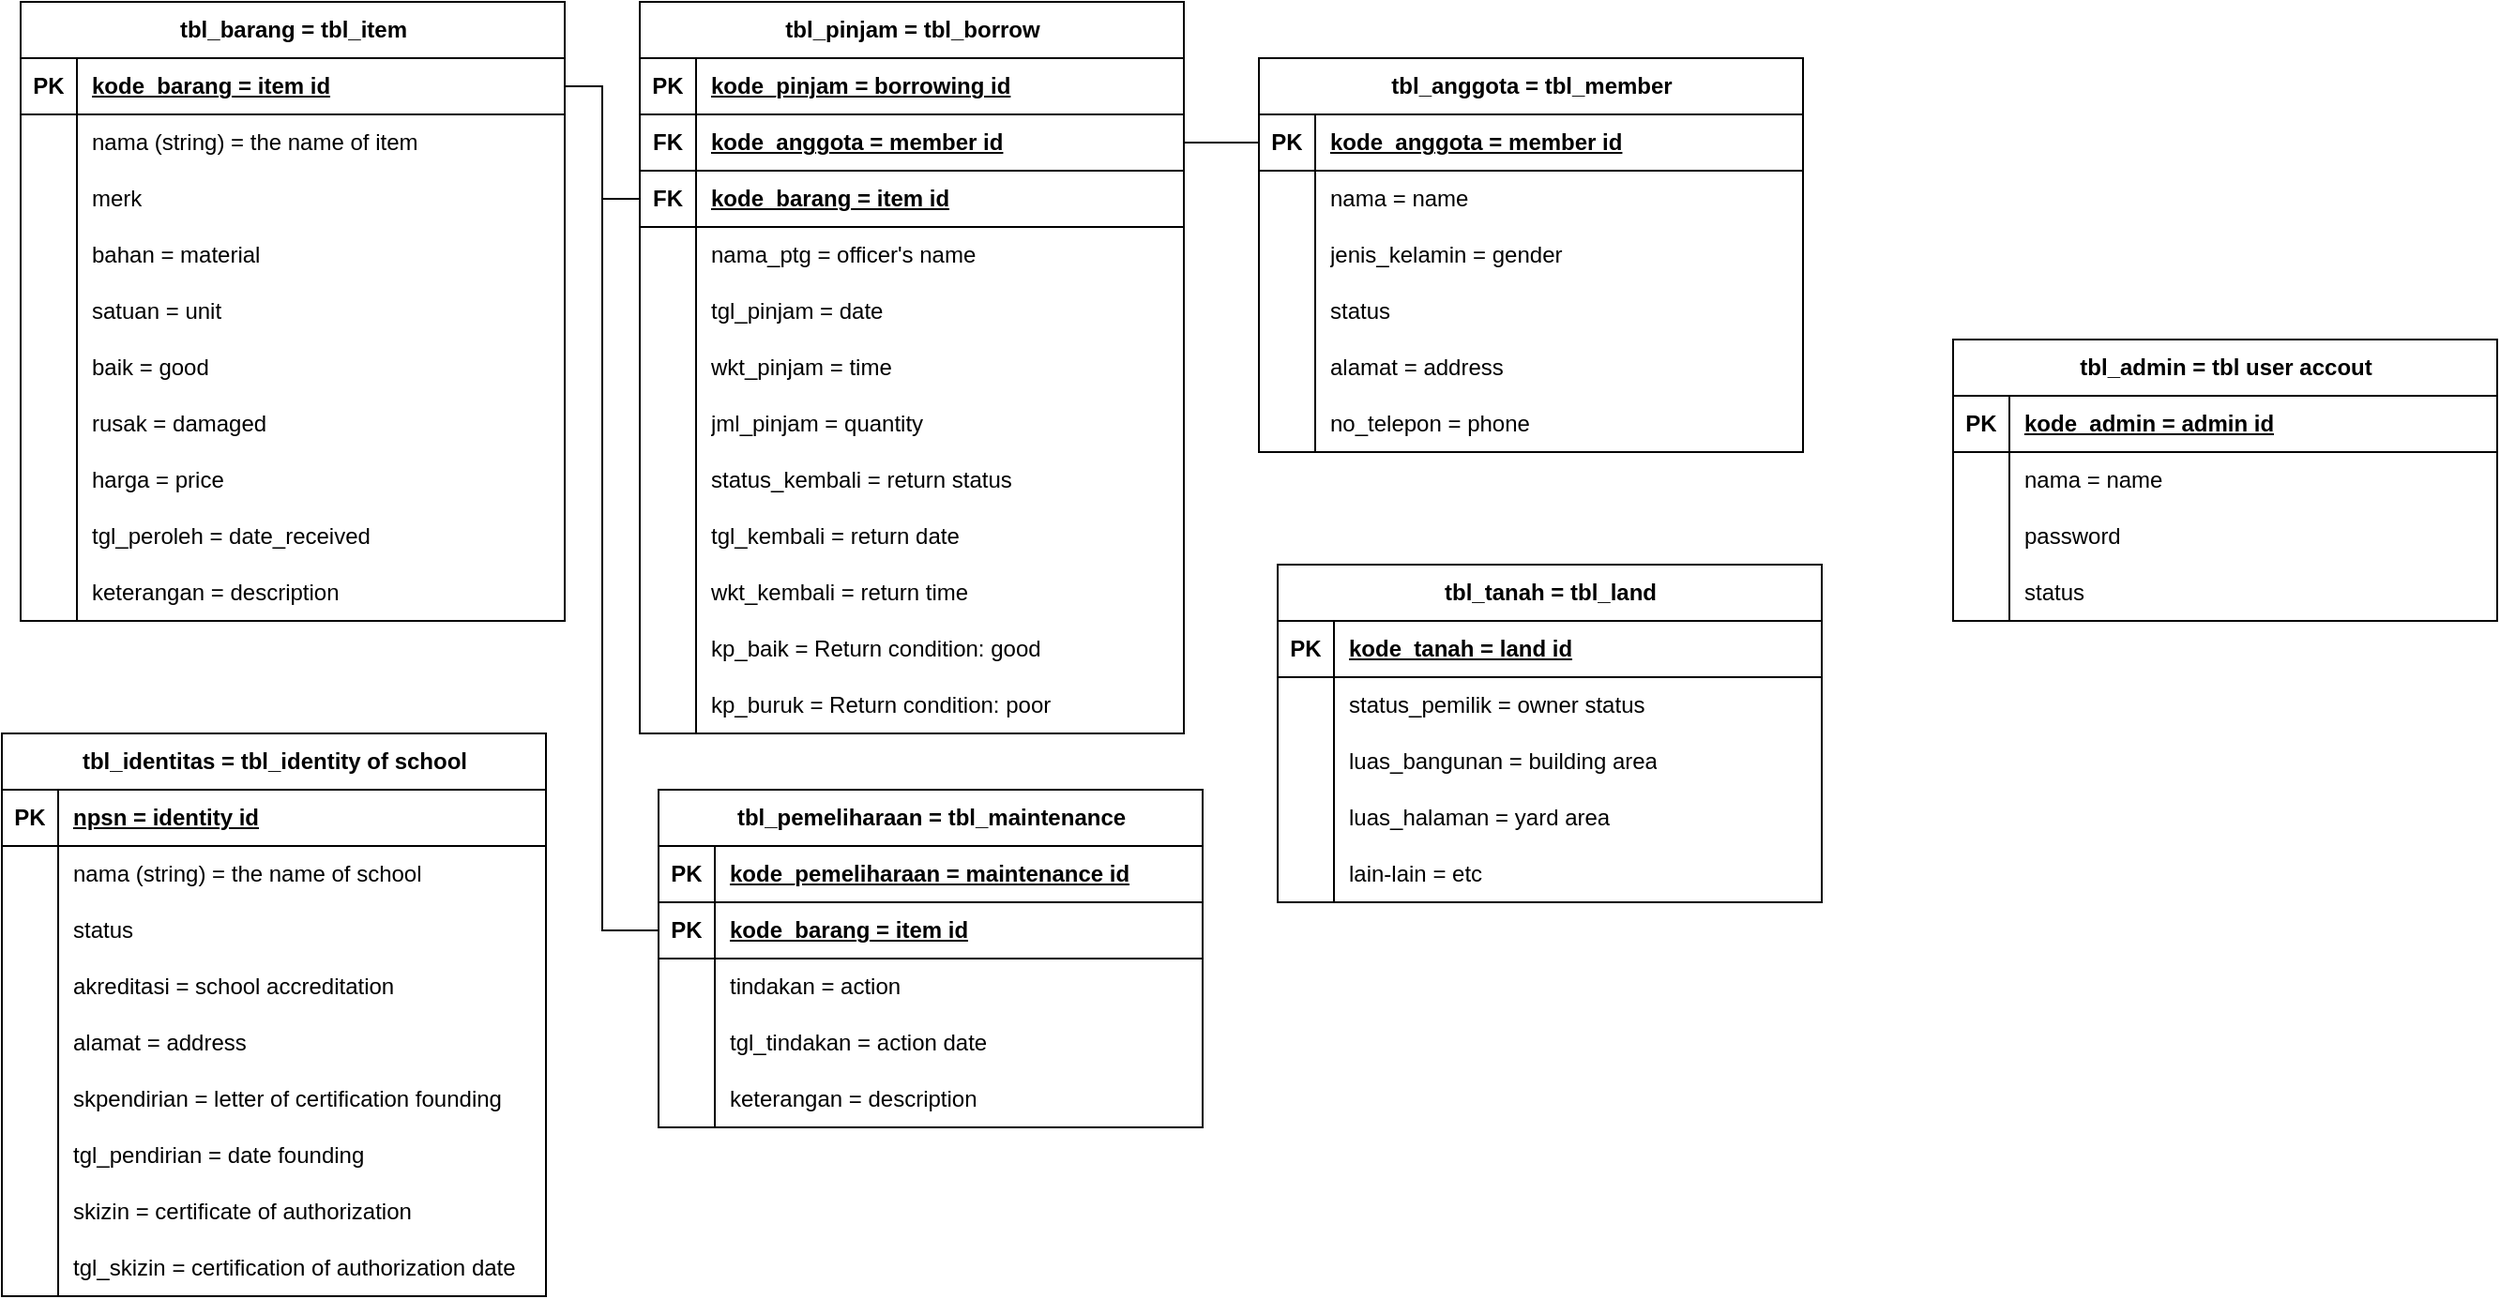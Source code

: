 <mxfile version="24.5.3" type="device">
  <diagram name="Page-1" id="IiZlC_SrbJIWlwLh02ws">
    <mxGraphModel dx="1257" dy="809" grid="1" gridSize="10" guides="1" tooltips="1" connect="1" arrows="1" fold="1" page="1" pageScale="1" pageWidth="850" pageHeight="1100" math="0" shadow="0">
      <root>
        <mxCell id="0" />
        <mxCell id="1" parent="0" />
        <mxCell id="n9KmDGPjavUYNe-HX-HQ-1" value="tbl_barang = tbl_item" style="shape=table;startSize=30;container=1;collapsible=1;childLayout=tableLayout;fixedRows=1;rowLines=0;fontStyle=1;align=center;resizeLast=1;html=1;" vertex="1" parent="1">
          <mxGeometry x="60" y="200" width="290" height="330" as="geometry" />
        </mxCell>
        <mxCell id="n9KmDGPjavUYNe-HX-HQ-2" value="" style="shape=tableRow;horizontal=0;startSize=0;swimlaneHead=0;swimlaneBody=0;fillColor=none;collapsible=0;dropTarget=0;points=[[0,0.5],[1,0.5]];portConstraint=eastwest;top=0;left=0;right=0;bottom=1;" vertex="1" parent="n9KmDGPjavUYNe-HX-HQ-1">
          <mxGeometry y="30" width="290" height="30" as="geometry" />
        </mxCell>
        <mxCell id="n9KmDGPjavUYNe-HX-HQ-3" value="PK" style="shape=partialRectangle;connectable=0;fillColor=none;top=0;left=0;bottom=0;right=0;fontStyle=1;overflow=hidden;whiteSpace=wrap;html=1;" vertex="1" parent="n9KmDGPjavUYNe-HX-HQ-2">
          <mxGeometry width="30" height="30" as="geometry">
            <mxRectangle width="30" height="30" as="alternateBounds" />
          </mxGeometry>
        </mxCell>
        <mxCell id="n9KmDGPjavUYNe-HX-HQ-4" value="kode_barang = item id" style="shape=partialRectangle;connectable=0;fillColor=none;top=0;left=0;bottom=0;right=0;align=left;spacingLeft=6;fontStyle=5;overflow=hidden;whiteSpace=wrap;html=1;" vertex="1" parent="n9KmDGPjavUYNe-HX-HQ-2">
          <mxGeometry x="30" width="260" height="30" as="geometry">
            <mxRectangle width="260" height="30" as="alternateBounds" />
          </mxGeometry>
        </mxCell>
        <mxCell id="n9KmDGPjavUYNe-HX-HQ-5" value="" style="shape=tableRow;horizontal=0;startSize=0;swimlaneHead=0;swimlaneBody=0;fillColor=none;collapsible=0;dropTarget=0;points=[[0,0.5],[1,0.5]];portConstraint=eastwest;top=0;left=0;right=0;bottom=0;" vertex="1" parent="n9KmDGPjavUYNe-HX-HQ-1">
          <mxGeometry y="60" width="290" height="30" as="geometry" />
        </mxCell>
        <mxCell id="n9KmDGPjavUYNe-HX-HQ-6" value="" style="shape=partialRectangle;connectable=0;fillColor=none;top=0;left=0;bottom=0;right=0;editable=1;overflow=hidden;whiteSpace=wrap;html=1;" vertex="1" parent="n9KmDGPjavUYNe-HX-HQ-5">
          <mxGeometry width="30" height="30" as="geometry">
            <mxRectangle width="30" height="30" as="alternateBounds" />
          </mxGeometry>
        </mxCell>
        <mxCell id="n9KmDGPjavUYNe-HX-HQ-7" value="nama (string) = the name of item" style="shape=partialRectangle;connectable=0;fillColor=none;top=0;left=0;bottom=0;right=0;align=left;spacingLeft=6;overflow=hidden;whiteSpace=wrap;html=1;" vertex="1" parent="n9KmDGPjavUYNe-HX-HQ-5">
          <mxGeometry x="30" width="260" height="30" as="geometry">
            <mxRectangle width="260" height="30" as="alternateBounds" />
          </mxGeometry>
        </mxCell>
        <mxCell id="n9KmDGPjavUYNe-HX-HQ-8" value="" style="shape=tableRow;horizontal=0;startSize=0;swimlaneHead=0;swimlaneBody=0;fillColor=none;collapsible=0;dropTarget=0;points=[[0,0.5],[1,0.5]];portConstraint=eastwest;top=0;left=0;right=0;bottom=0;" vertex="1" parent="n9KmDGPjavUYNe-HX-HQ-1">
          <mxGeometry y="90" width="290" height="30" as="geometry" />
        </mxCell>
        <mxCell id="n9KmDGPjavUYNe-HX-HQ-9" value="" style="shape=partialRectangle;connectable=0;fillColor=none;top=0;left=0;bottom=0;right=0;editable=1;overflow=hidden;whiteSpace=wrap;html=1;" vertex="1" parent="n9KmDGPjavUYNe-HX-HQ-8">
          <mxGeometry width="30" height="30" as="geometry">
            <mxRectangle width="30" height="30" as="alternateBounds" />
          </mxGeometry>
        </mxCell>
        <mxCell id="n9KmDGPjavUYNe-HX-HQ-10" value="merk" style="shape=partialRectangle;connectable=0;fillColor=none;top=0;left=0;bottom=0;right=0;align=left;spacingLeft=6;overflow=hidden;whiteSpace=wrap;html=1;" vertex="1" parent="n9KmDGPjavUYNe-HX-HQ-8">
          <mxGeometry x="30" width="260" height="30" as="geometry">
            <mxRectangle width="260" height="30" as="alternateBounds" />
          </mxGeometry>
        </mxCell>
        <mxCell id="n9KmDGPjavUYNe-HX-HQ-11" value="" style="shape=tableRow;horizontal=0;startSize=0;swimlaneHead=0;swimlaneBody=0;fillColor=none;collapsible=0;dropTarget=0;points=[[0,0.5],[1,0.5]];portConstraint=eastwest;top=0;left=0;right=0;bottom=0;" vertex="1" parent="n9KmDGPjavUYNe-HX-HQ-1">
          <mxGeometry y="120" width="290" height="30" as="geometry" />
        </mxCell>
        <mxCell id="n9KmDGPjavUYNe-HX-HQ-12" value="" style="shape=partialRectangle;connectable=0;fillColor=none;top=0;left=0;bottom=0;right=0;editable=1;overflow=hidden;whiteSpace=wrap;html=1;" vertex="1" parent="n9KmDGPjavUYNe-HX-HQ-11">
          <mxGeometry width="30" height="30" as="geometry">
            <mxRectangle width="30" height="30" as="alternateBounds" />
          </mxGeometry>
        </mxCell>
        <mxCell id="n9KmDGPjavUYNe-HX-HQ-13" value="bahan = material" style="shape=partialRectangle;connectable=0;fillColor=none;top=0;left=0;bottom=0;right=0;align=left;spacingLeft=6;overflow=hidden;whiteSpace=wrap;html=1;" vertex="1" parent="n9KmDGPjavUYNe-HX-HQ-11">
          <mxGeometry x="30" width="260" height="30" as="geometry">
            <mxRectangle width="260" height="30" as="alternateBounds" />
          </mxGeometry>
        </mxCell>
        <mxCell id="n9KmDGPjavUYNe-HX-HQ-14" value="" style="shape=tableRow;horizontal=0;startSize=0;swimlaneHead=0;swimlaneBody=0;fillColor=none;collapsible=0;dropTarget=0;points=[[0,0.5],[1,0.5]];portConstraint=eastwest;top=0;left=0;right=0;bottom=0;" vertex="1" parent="n9KmDGPjavUYNe-HX-HQ-1">
          <mxGeometry y="150" width="290" height="30" as="geometry" />
        </mxCell>
        <mxCell id="n9KmDGPjavUYNe-HX-HQ-15" value="" style="shape=partialRectangle;connectable=0;fillColor=none;top=0;left=0;bottom=0;right=0;editable=1;overflow=hidden;whiteSpace=wrap;html=1;" vertex="1" parent="n9KmDGPjavUYNe-HX-HQ-14">
          <mxGeometry width="30" height="30" as="geometry">
            <mxRectangle width="30" height="30" as="alternateBounds" />
          </mxGeometry>
        </mxCell>
        <mxCell id="n9KmDGPjavUYNe-HX-HQ-16" value="satuan = unit" style="shape=partialRectangle;connectable=0;fillColor=none;top=0;left=0;bottom=0;right=0;align=left;spacingLeft=6;overflow=hidden;whiteSpace=wrap;html=1;" vertex="1" parent="n9KmDGPjavUYNe-HX-HQ-14">
          <mxGeometry x="30" width="260" height="30" as="geometry">
            <mxRectangle width="260" height="30" as="alternateBounds" />
          </mxGeometry>
        </mxCell>
        <mxCell id="n9KmDGPjavUYNe-HX-HQ-17" value="" style="shape=tableRow;horizontal=0;startSize=0;swimlaneHead=0;swimlaneBody=0;fillColor=none;collapsible=0;dropTarget=0;points=[[0,0.5],[1,0.5]];portConstraint=eastwest;top=0;left=0;right=0;bottom=0;" vertex="1" parent="n9KmDGPjavUYNe-HX-HQ-1">
          <mxGeometry y="180" width="290" height="30" as="geometry" />
        </mxCell>
        <mxCell id="n9KmDGPjavUYNe-HX-HQ-18" value="" style="shape=partialRectangle;connectable=0;fillColor=none;top=0;left=0;bottom=0;right=0;editable=1;overflow=hidden;whiteSpace=wrap;html=1;" vertex="1" parent="n9KmDGPjavUYNe-HX-HQ-17">
          <mxGeometry width="30" height="30" as="geometry">
            <mxRectangle width="30" height="30" as="alternateBounds" />
          </mxGeometry>
        </mxCell>
        <mxCell id="n9KmDGPjavUYNe-HX-HQ-19" value="baik = good" style="shape=partialRectangle;connectable=0;fillColor=none;top=0;left=0;bottom=0;right=0;align=left;spacingLeft=6;overflow=hidden;whiteSpace=wrap;html=1;" vertex="1" parent="n9KmDGPjavUYNe-HX-HQ-17">
          <mxGeometry x="30" width="260" height="30" as="geometry">
            <mxRectangle width="260" height="30" as="alternateBounds" />
          </mxGeometry>
        </mxCell>
        <mxCell id="n9KmDGPjavUYNe-HX-HQ-39" value="" style="shape=tableRow;horizontal=0;startSize=0;swimlaneHead=0;swimlaneBody=0;fillColor=none;collapsible=0;dropTarget=0;points=[[0,0.5],[1,0.5]];portConstraint=eastwest;top=0;left=0;right=0;bottom=0;" vertex="1" parent="n9KmDGPjavUYNe-HX-HQ-1">
          <mxGeometry y="210" width="290" height="30" as="geometry" />
        </mxCell>
        <mxCell id="n9KmDGPjavUYNe-HX-HQ-40" value="" style="shape=partialRectangle;connectable=0;fillColor=none;top=0;left=0;bottom=0;right=0;editable=1;overflow=hidden;whiteSpace=wrap;html=1;" vertex="1" parent="n9KmDGPjavUYNe-HX-HQ-39">
          <mxGeometry width="30" height="30" as="geometry">
            <mxRectangle width="30" height="30" as="alternateBounds" />
          </mxGeometry>
        </mxCell>
        <mxCell id="n9KmDGPjavUYNe-HX-HQ-41" value="rusak = damaged" style="shape=partialRectangle;connectable=0;fillColor=none;top=0;left=0;bottom=0;right=0;align=left;spacingLeft=6;overflow=hidden;whiteSpace=wrap;html=1;" vertex="1" parent="n9KmDGPjavUYNe-HX-HQ-39">
          <mxGeometry x="30" width="260" height="30" as="geometry">
            <mxRectangle width="260" height="30" as="alternateBounds" />
          </mxGeometry>
        </mxCell>
        <mxCell id="n9KmDGPjavUYNe-HX-HQ-42" value="" style="shape=tableRow;horizontal=0;startSize=0;swimlaneHead=0;swimlaneBody=0;fillColor=none;collapsible=0;dropTarget=0;points=[[0,0.5],[1,0.5]];portConstraint=eastwest;top=0;left=0;right=0;bottom=0;" vertex="1" parent="n9KmDGPjavUYNe-HX-HQ-1">
          <mxGeometry y="240" width="290" height="30" as="geometry" />
        </mxCell>
        <mxCell id="n9KmDGPjavUYNe-HX-HQ-43" value="" style="shape=partialRectangle;connectable=0;fillColor=none;top=0;left=0;bottom=0;right=0;editable=1;overflow=hidden;whiteSpace=wrap;html=1;" vertex="1" parent="n9KmDGPjavUYNe-HX-HQ-42">
          <mxGeometry width="30" height="30" as="geometry">
            <mxRectangle width="30" height="30" as="alternateBounds" />
          </mxGeometry>
        </mxCell>
        <mxCell id="n9KmDGPjavUYNe-HX-HQ-44" value="harga = price" style="shape=partialRectangle;connectable=0;fillColor=none;top=0;left=0;bottom=0;right=0;align=left;spacingLeft=6;overflow=hidden;whiteSpace=wrap;html=1;" vertex="1" parent="n9KmDGPjavUYNe-HX-HQ-42">
          <mxGeometry x="30" width="260" height="30" as="geometry">
            <mxRectangle width="260" height="30" as="alternateBounds" />
          </mxGeometry>
        </mxCell>
        <mxCell id="n9KmDGPjavUYNe-HX-HQ-45" value="" style="shape=tableRow;horizontal=0;startSize=0;swimlaneHead=0;swimlaneBody=0;fillColor=none;collapsible=0;dropTarget=0;points=[[0,0.5],[1,0.5]];portConstraint=eastwest;top=0;left=0;right=0;bottom=0;" vertex="1" parent="n9KmDGPjavUYNe-HX-HQ-1">
          <mxGeometry y="270" width="290" height="30" as="geometry" />
        </mxCell>
        <mxCell id="n9KmDGPjavUYNe-HX-HQ-46" value="" style="shape=partialRectangle;connectable=0;fillColor=none;top=0;left=0;bottom=0;right=0;editable=1;overflow=hidden;whiteSpace=wrap;html=1;" vertex="1" parent="n9KmDGPjavUYNe-HX-HQ-45">
          <mxGeometry width="30" height="30" as="geometry">
            <mxRectangle width="30" height="30" as="alternateBounds" />
          </mxGeometry>
        </mxCell>
        <mxCell id="n9KmDGPjavUYNe-HX-HQ-47" value="tgl_peroleh = date_received" style="shape=partialRectangle;connectable=0;fillColor=none;top=0;left=0;bottom=0;right=0;align=left;spacingLeft=6;overflow=hidden;whiteSpace=wrap;html=1;" vertex="1" parent="n9KmDGPjavUYNe-HX-HQ-45">
          <mxGeometry x="30" width="260" height="30" as="geometry">
            <mxRectangle width="260" height="30" as="alternateBounds" />
          </mxGeometry>
        </mxCell>
        <mxCell id="n9KmDGPjavUYNe-HX-HQ-48" value="" style="shape=tableRow;horizontal=0;startSize=0;swimlaneHead=0;swimlaneBody=0;fillColor=none;collapsible=0;dropTarget=0;points=[[0,0.5],[1,0.5]];portConstraint=eastwest;top=0;left=0;right=0;bottom=0;" vertex="1" parent="n9KmDGPjavUYNe-HX-HQ-1">
          <mxGeometry y="300" width="290" height="30" as="geometry" />
        </mxCell>
        <mxCell id="n9KmDGPjavUYNe-HX-HQ-49" value="" style="shape=partialRectangle;connectable=0;fillColor=none;top=0;left=0;bottom=0;right=0;editable=1;overflow=hidden;whiteSpace=wrap;html=1;" vertex="1" parent="n9KmDGPjavUYNe-HX-HQ-48">
          <mxGeometry width="30" height="30" as="geometry">
            <mxRectangle width="30" height="30" as="alternateBounds" />
          </mxGeometry>
        </mxCell>
        <mxCell id="n9KmDGPjavUYNe-HX-HQ-50" value="keterangan = description" style="shape=partialRectangle;connectable=0;fillColor=none;top=0;left=0;bottom=0;right=0;align=left;spacingLeft=6;overflow=hidden;whiteSpace=wrap;html=1;" vertex="1" parent="n9KmDGPjavUYNe-HX-HQ-48">
          <mxGeometry x="30" width="260" height="30" as="geometry">
            <mxRectangle width="260" height="30" as="alternateBounds" />
          </mxGeometry>
        </mxCell>
        <mxCell id="n9KmDGPjavUYNe-HX-HQ-51" value="tbl_pinjam = tbl_borrow" style="shape=table;startSize=30;container=1;collapsible=1;childLayout=tableLayout;fixedRows=1;rowLines=0;fontStyle=1;align=center;resizeLast=1;html=1;" vertex="1" parent="1">
          <mxGeometry x="390" y="200" width="290" height="390" as="geometry" />
        </mxCell>
        <mxCell id="n9KmDGPjavUYNe-HX-HQ-82" value="" style="shape=tableRow;horizontal=0;startSize=0;swimlaneHead=0;swimlaneBody=0;fillColor=none;collapsible=0;dropTarget=0;points=[[0,0.5],[1,0.5]];portConstraint=eastwest;top=0;left=0;right=0;bottom=1;" vertex="1" parent="n9KmDGPjavUYNe-HX-HQ-51">
          <mxGeometry y="30" width="290" height="30" as="geometry" />
        </mxCell>
        <mxCell id="n9KmDGPjavUYNe-HX-HQ-83" value="PK" style="shape=partialRectangle;connectable=0;fillColor=none;top=0;left=0;bottom=0;right=0;fontStyle=1;overflow=hidden;whiteSpace=wrap;html=1;" vertex="1" parent="n9KmDGPjavUYNe-HX-HQ-82">
          <mxGeometry width="30" height="30" as="geometry">
            <mxRectangle width="30" height="30" as="alternateBounds" />
          </mxGeometry>
        </mxCell>
        <mxCell id="n9KmDGPjavUYNe-HX-HQ-84" value="kode_pinjam = borrowing id" style="shape=partialRectangle;connectable=0;fillColor=none;top=0;left=0;bottom=0;right=0;align=left;spacingLeft=6;fontStyle=5;overflow=hidden;whiteSpace=wrap;html=1;" vertex="1" parent="n9KmDGPjavUYNe-HX-HQ-82">
          <mxGeometry x="30" width="260" height="30" as="geometry">
            <mxRectangle width="260" height="30" as="alternateBounds" />
          </mxGeometry>
        </mxCell>
        <mxCell id="n9KmDGPjavUYNe-HX-HQ-85" value="" style="shape=tableRow;horizontal=0;startSize=0;swimlaneHead=0;swimlaneBody=0;fillColor=none;collapsible=0;dropTarget=0;points=[[0,0.5],[1,0.5]];portConstraint=eastwest;top=0;left=0;right=0;bottom=1;" vertex="1" parent="n9KmDGPjavUYNe-HX-HQ-51">
          <mxGeometry y="60" width="290" height="30" as="geometry" />
        </mxCell>
        <mxCell id="n9KmDGPjavUYNe-HX-HQ-86" value="FK" style="shape=partialRectangle;connectable=0;fillColor=none;top=0;left=0;bottom=0;right=0;fontStyle=1;overflow=hidden;whiteSpace=wrap;html=1;" vertex="1" parent="n9KmDGPjavUYNe-HX-HQ-85">
          <mxGeometry width="30" height="30" as="geometry">
            <mxRectangle width="30" height="30" as="alternateBounds" />
          </mxGeometry>
        </mxCell>
        <mxCell id="n9KmDGPjavUYNe-HX-HQ-87" value="kode_anggota = member id" style="shape=partialRectangle;connectable=0;fillColor=none;top=0;left=0;bottom=0;right=0;align=left;spacingLeft=6;fontStyle=5;overflow=hidden;whiteSpace=wrap;html=1;" vertex="1" parent="n9KmDGPjavUYNe-HX-HQ-85">
          <mxGeometry x="30" width="260" height="30" as="geometry">
            <mxRectangle width="260" height="30" as="alternateBounds" />
          </mxGeometry>
        </mxCell>
        <mxCell id="n9KmDGPjavUYNe-HX-HQ-52" value="" style="shape=tableRow;horizontal=0;startSize=0;swimlaneHead=0;swimlaneBody=0;fillColor=none;collapsible=0;dropTarget=0;points=[[0,0.5],[1,0.5]];portConstraint=eastwest;top=0;left=0;right=0;bottom=1;" vertex="1" parent="n9KmDGPjavUYNe-HX-HQ-51">
          <mxGeometry y="90" width="290" height="30" as="geometry" />
        </mxCell>
        <mxCell id="n9KmDGPjavUYNe-HX-HQ-53" value="FK" style="shape=partialRectangle;connectable=0;fillColor=none;top=0;left=0;bottom=0;right=0;fontStyle=1;overflow=hidden;whiteSpace=wrap;html=1;" vertex="1" parent="n9KmDGPjavUYNe-HX-HQ-52">
          <mxGeometry width="30" height="30" as="geometry">
            <mxRectangle width="30" height="30" as="alternateBounds" />
          </mxGeometry>
        </mxCell>
        <mxCell id="n9KmDGPjavUYNe-HX-HQ-54" value="kode_barang = item id" style="shape=partialRectangle;connectable=0;fillColor=none;top=0;left=0;bottom=0;right=0;align=left;spacingLeft=6;fontStyle=5;overflow=hidden;whiteSpace=wrap;html=1;" vertex="1" parent="n9KmDGPjavUYNe-HX-HQ-52">
          <mxGeometry x="30" width="260" height="30" as="geometry">
            <mxRectangle width="260" height="30" as="alternateBounds" />
          </mxGeometry>
        </mxCell>
        <mxCell id="n9KmDGPjavUYNe-HX-HQ-55" value="" style="shape=tableRow;horizontal=0;startSize=0;swimlaneHead=0;swimlaneBody=0;fillColor=none;collapsible=0;dropTarget=0;points=[[0,0.5],[1,0.5]];portConstraint=eastwest;top=0;left=0;right=0;bottom=0;" vertex="1" parent="n9KmDGPjavUYNe-HX-HQ-51">
          <mxGeometry y="120" width="290" height="30" as="geometry" />
        </mxCell>
        <mxCell id="n9KmDGPjavUYNe-HX-HQ-56" value="" style="shape=partialRectangle;connectable=0;fillColor=none;top=0;left=0;bottom=0;right=0;editable=1;overflow=hidden;whiteSpace=wrap;html=1;" vertex="1" parent="n9KmDGPjavUYNe-HX-HQ-55">
          <mxGeometry width="30" height="30" as="geometry">
            <mxRectangle width="30" height="30" as="alternateBounds" />
          </mxGeometry>
        </mxCell>
        <mxCell id="n9KmDGPjavUYNe-HX-HQ-57" value="nama_ptg = officer&#39;s name" style="shape=partialRectangle;connectable=0;fillColor=none;top=0;left=0;bottom=0;right=0;align=left;spacingLeft=6;overflow=hidden;whiteSpace=wrap;html=1;" vertex="1" parent="n9KmDGPjavUYNe-HX-HQ-55">
          <mxGeometry x="30" width="260" height="30" as="geometry">
            <mxRectangle width="260" height="30" as="alternateBounds" />
          </mxGeometry>
        </mxCell>
        <mxCell id="n9KmDGPjavUYNe-HX-HQ-58" value="" style="shape=tableRow;horizontal=0;startSize=0;swimlaneHead=0;swimlaneBody=0;fillColor=none;collapsible=0;dropTarget=0;points=[[0,0.5],[1,0.5]];portConstraint=eastwest;top=0;left=0;right=0;bottom=0;" vertex="1" parent="n9KmDGPjavUYNe-HX-HQ-51">
          <mxGeometry y="150" width="290" height="30" as="geometry" />
        </mxCell>
        <mxCell id="n9KmDGPjavUYNe-HX-HQ-59" value="" style="shape=partialRectangle;connectable=0;fillColor=none;top=0;left=0;bottom=0;right=0;editable=1;overflow=hidden;whiteSpace=wrap;html=1;" vertex="1" parent="n9KmDGPjavUYNe-HX-HQ-58">
          <mxGeometry width="30" height="30" as="geometry">
            <mxRectangle width="30" height="30" as="alternateBounds" />
          </mxGeometry>
        </mxCell>
        <mxCell id="n9KmDGPjavUYNe-HX-HQ-60" value="tgl_pinjam = date" style="shape=partialRectangle;connectable=0;fillColor=none;top=0;left=0;bottom=0;right=0;align=left;spacingLeft=6;overflow=hidden;whiteSpace=wrap;html=1;" vertex="1" parent="n9KmDGPjavUYNe-HX-HQ-58">
          <mxGeometry x="30" width="260" height="30" as="geometry">
            <mxRectangle width="260" height="30" as="alternateBounds" />
          </mxGeometry>
        </mxCell>
        <mxCell id="n9KmDGPjavUYNe-HX-HQ-61" value="" style="shape=tableRow;horizontal=0;startSize=0;swimlaneHead=0;swimlaneBody=0;fillColor=none;collapsible=0;dropTarget=0;points=[[0,0.5],[1,0.5]];portConstraint=eastwest;top=0;left=0;right=0;bottom=0;" vertex="1" parent="n9KmDGPjavUYNe-HX-HQ-51">
          <mxGeometry y="180" width="290" height="30" as="geometry" />
        </mxCell>
        <mxCell id="n9KmDGPjavUYNe-HX-HQ-62" value="" style="shape=partialRectangle;connectable=0;fillColor=none;top=0;left=0;bottom=0;right=0;editable=1;overflow=hidden;whiteSpace=wrap;html=1;" vertex="1" parent="n9KmDGPjavUYNe-HX-HQ-61">
          <mxGeometry width="30" height="30" as="geometry">
            <mxRectangle width="30" height="30" as="alternateBounds" />
          </mxGeometry>
        </mxCell>
        <mxCell id="n9KmDGPjavUYNe-HX-HQ-63" value="wkt_pinjam = time" style="shape=partialRectangle;connectable=0;fillColor=none;top=0;left=0;bottom=0;right=0;align=left;spacingLeft=6;overflow=hidden;whiteSpace=wrap;html=1;" vertex="1" parent="n9KmDGPjavUYNe-HX-HQ-61">
          <mxGeometry x="30" width="260" height="30" as="geometry">
            <mxRectangle width="260" height="30" as="alternateBounds" />
          </mxGeometry>
        </mxCell>
        <mxCell id="n9KmDGPjavUYNe-HX-HQ-64" value="" style="shape=tableRow;horizontal=0;startSize=0;swimlaneHead=0;swimlaneBody=0;fillColor=none;collapsible=0;dropTarget=0;points=[[0,0.5],[1,0.5]];portConstraint=eastwest;top=0;left=0;right=0;bottom=0;" vertex="1" parent="n9KmDGPjavUYNe-HX-HQ-51">
          <mxGeometry y="210" width="290" height="30" as="geometry" />
        </mxCell>
        <mxCell id="n9KmDGPjavUYNe-HX-HQ-65" value="" style="shape=partialRectangle;connectable=0;fillColor=none;top=0;left=0;bottom=0;right=0;editable=1;overflow=hidden;whiteSpace=wrap;html=1;" vertex="1" parent="n9KmDGPjavUYNe-HX-HQ-64">
          <mxGeometry width="30" height="30" as="geometry">
            <mxRectangle width="30" height="30" as="alternateBounds" />
          </mxGeometry>
        </mxCell>
        <mxCell id="n9KmDGPjavUYNe-HX-HQ-66" value="jml_pinjam = quantity&amp;nbsp;" style="shape=partialRectangle;connectable=0;fillColor=none;top=0;left=0;bottom=0;right=0;align=left;spacingLeft=6;overflow=hidden;whiteSpace=wrap;html=1;" vertex="1" parent="n9KmDGPjavUYNe-HX-HQ-64">
          <mxGeometry x="30" width="260" height="30" as="geometry">
            <mxRectangle width="260" height="30" as="alternateBounds" />
          </mxGeometry>
        </mxCell>
        <mxCell id="n9KmDGPjavUYNe-HX-HQ-67" value="" style="shape=tableRow;horizontal=0;startSize=0;swimlaneHead=0;swimlaneBody=0;fillColor=none;collapsible=0;dropTarget=0;points=[[0,0.5],[1,0.5]];portConstraint=eastwest;top=0;left=0;right=0;bottom=0;" vertex="1" parent="n9KmDGPjavUYNe-HX-HQ-51">
          <mxGeometry y="240" width="290" height="30" as="geometry" />
        </mxCell>
        <mxCell id="n9KmDGPjavUYNe-HX-HQ-68" value="" style="shape=partialRectangle;connectable=0;fillColor=none;top=0;left=0;bottom=0;right=0;editable=1;overflow=hidden;whiteSpace=wrap;html=1;" vertex="1" parent="n9KmDGPjavUYNe-HX-HQ-67">
          <mxGeometry width="30" height="30" as="geometry">
            <mxRectangle width="30" height="30" as="alternateBounds" />
          </mxGeometry>
        </mxCell>
        <mxCell id="n9KmDGPjavUYNe-HX-HQ-69" value="status_kembali = return status" style="shape=partialRectangle;connectable=0;fillColor=none;top=0;left=0;bottom=0;right=0;align=left;spacingLeft=6;overflow=hidden;whiteSpace=wrap;html=1;" vertex="1" parent="n9KmDGPjavUYNe-HX-HQ-67">
          <mxGeometry x="30" width="260" height="30" as="geometry">
            <mxRectangle width="260" height="30" as="alternateBounds" />
          </mxGeometry>
        </mxCell>
        <mxCell id="n9KmDGPjavUYNe-HX-HQ-70" value="" style="shape=tableRow;horizontal=0;startSize=0;swimlaneHead=0;swimlaneBody=0;fillColor=none;collapsible=0;dropTarget=0;points=[[0,0.5],[1,0.5]];portConstraint=eastwest;top=0;left=0;right=0;bottom=0;" vertex="1" parent="n9KmDGPjavUYNe-HX-HQ-51">
          <mxGeometry y="270" width="290" height="30" as="geometry" />
        </mxCell>
        <mxCell id="n9KmDGPjavUYNe-HX-HQ-71" value="" style="shape=partialRectangle;connectable=0;fillColor=none;top=0;left=0;bottom=0;right=0;editable=1;overflow=hidden;whiteSpace=wrap;html=1;" vertex="1" parent="n9KmDGPjavUYNe-HX-HQ-70">
          <mxGeometry width="30" height="30" as="geometry">
            <mxRectangle width="30" height="30" as="alternateBounds" />
          </mxGeometry>
        </mxCell>
        <mxCell id="n9KmDGPjavUYNe-HX-HQ-72" value="tgl_kembali = return date&amp;nbsp;" style="shape=partialRectangle;connectable=0;fillColor=none;top=0;left=0;bottom=0;right=0;align=left;spacingLeft=6;overflow=hidden;whiteSpace=wrap;html=1;" vertex="1" parent="n9KmDGPjavUYNe-HX-HQ-70">
          <mxGeometry x="30" width="260" height="30" as="geometry">
            <mxRectangle width="260" height="30" as="alternateBounds" />
          </mxGeometry>
        </mxCell>
        <mxCell id="n9KmDGPjavUYNe-HX-HQ-73" value="" style="shape=tableRow;horizontal=0;startSize=0;swimlaneHead=0;swimlaneBody=0;fillColor=none;collapsible=0;dropTarget=0;points=[[0,0.5],[1,0.5]];portConstraint=eastwest;top=0;left=0;right=0;bottom=0;" vertex="1" parent="n9KmDGPjavUYNe-HX-HQ-51">
          <mxGeometry y="300" width="290" height="30" as="geometry" />
        </mxCell>
        <mxCell id="n9KmDGPjavUYNe-HX-HQ-74" value="" style="shape=partialRectangle;connectable=0;fillColor=none;top=0;left=0;bottom=0;right=0;editable=1;overflow=hidden;whiteSpace=wrap;html=1;" vertex="1" parent="n9KmDGPjavUYNe-HX-HQ-73">
          <mxGeometry width="30" height="30" as="geometry">
            <mxRectangle width="30" height="30" as="alternateBounds" />
          </mxGeometry>
        </mxCell>
        <mxCell id="n9KmDGPjavUYNe-HX-HQ-75" value="wkt_kembali = return time&amp;nbsp;" style="shape=partialRectangle;connectable=0;fillColor=none;top=0;left=0;bottom=0;right=0;align=left;spacingLeft=6;overflow=hidden;whiteSpace=wrap;html=1;" vertex="1" parent="n9KmDGPjavUYNe-HX-HQ-73">
          <mxGeometry x="30" width="260" height="30" as="geometry">
            <mxRectangle width="260" height="30" as="alternateBounds" />
          </mxGeometry>
        </mxCell>
        <mxCell id="n9KmDGPjavUYNe-HX-HQ-76" value="" style="shape=tableRow;horizontal=0;startSize=0;swimlaneHead=0;swimlaneBody=0;fillColor=none;collapsible=0;dropTarget=0;points=[[0,0.5],[1,0.5]];portConstraint=eastwest;top=0;left=0;right=0;bottom=0;" vertex="1" parent="n9KmDGPjavUYNe-HX-HQ-51">
          <mxGeometry y="330" width="290" height="30" as="geometry" />
        </mxCell>
        <mxCell id="n9KmDGPjavUYNe-HX-HQ-77" value="" style="shape=partialRectangle;connectable=0;fillColor=none;top=0;left=0;bottom=0;right=0;editable=1;overflow=hidden;whiteSpace=wrap;html=1;" vertex="1" parent="n9KmDGPjavUYNe-HX-HQ-76">
          <mxGeometry width="30" height="30" as="geometry">
            <mxRectangle width="30" height="30" as="alternateBounds" />
          </mxGeometry>
        </mxCell>
        <mxCell id="n9KmDGPjavUYNe-HX-HQ-78" value="kp_baik =&amp;nbsp;Return condition: good" style="shape=partialRectangle;connectable=0;fillColor=none;top=0;left=0;bottom=0;right=0;align=left;spacingLeft=6;overflow=hidden;whiteSpace=wrap;html=1;" vertex="1" parent="n9KmDGPjavUYNe-HX-HQ-76">
          <mxGeometry x="30" width="260" height="30" as="geometry">
            <mxRectangle width="260" height="30" as="alternateBounds" />
          </mxGeometry>
        </mxCell>
        <mxCell id="n9KmDGPjavUYNe-HX-HQ-79" value="" style="shape=tableRow;horizontal=0;startSize=0;swimlaneHead=0;swimlaneBody=0;fillColor=none;collapsible=0;dropTarget=0;points=[[0,0.5],[1,0.5]];portConstraint=eastwest;top=0;left=0;right=0;bottom=0;" vertex="1" parent="n9KmDGPjavUYNe-HX-HQ-51">
          <mxGeometry y="360" width="290" height="30" as="geometry" />
        </mxCell>
        <mxCell id="n9KmDGPjavUYNe-HX-HQ-80" value="" style="shape=partialRectangle;connectable=0;fillColor=none;top=0;left=0;bottom=0;right=0;editable=1;overflow=hidden;whiteSpace=wrap;html=1;" vertex="1" parent="n9KmDGPjavUYNe-HX-HQ-79">
          <mxGeometry width="30" height="30" as="geometry">
            <mxRectangle width="30" height="30" as="alternateBounds" />
          </mxGeometry>
        </mxCell>
        <mxCell id="n9KmDGPjavUYNe-HX-HQ-81" value="kp_buruk =&amp;nbsp;Return condition: poor" style="shape=partialRectangle;connectable=0;fillColor=none;top=0;left=0;bottom=0;right=0;align=left;spacingLeft=6;overflow=hidden;whiteSpace=wrap;html=1;" vertex="1" parent="n9KmDGPjavUYNe-HX-HQ-79">
          <mxGeometry x="30" width="260" height="30" as="geometry">
            <mxRectangle width="260" height="30" as="alternateBounds" />
          </mxGeometry>
        </mxCell>
        <mxCell id="n9KmDGPjavUYNe-HX-HQ-88" value="tbl_anggota = tbl_member" style="shape=table;startSize=30;container=1;collapsible=1;childLayout=tableLayout;fixedRows=1;rowLines=0;fontStyle=1;align=center;resizeLast=1;html=1;" vertex="1" parent="1">
          <mxGeometry x="720" y="230" width="290" height="210" as="geometry" />
        </mxCell>
        <mxCell id="n9KmDGPjavUYNe-HX-HQ-89" value="" style="shape=tableRow;horizontal=0;startSize=0;swimlaneHead=0;swimlaneBody=0;fillColor=none;collapsible=0;dropTarget=0;points=[[0,0.5],[1,0.5]];portConstraint=eastwest;top=0;left=0;right=0;bottom=1;" vertex="1" parent="n9KmDGPjavUYNe-HX-HQ-88">
          <mxGeometry y="30" width="290" height="30" as="geometry" />
        </mxCell>
        <mxCell id="n9KmDGPjavUYNe-HX-HQ-90" value="PK" style="shape=partialRectangle;connectable=0;fillColor=none;top=0;left=0;bottom=0;right=0;fontStyle=1;overflow=hidden;whiteSpace=wrap;html=1;" vertex="1" parent="n9KmDGPjavUYNe-HX-HQ-89">
          <mxGeometry width="30" height="30" as="geometry">
            <mxRectangle width="30" height="30" as="alternateBounds" />
          </mxGeometry>
        </mxCell>
        <mxCell id="n9KmDGPjavUYNe-HX-HQ-91" value="kode_anggota = member id" style="shape=partialRectangle;connectable=0;fillColor=none;top=0;left=0;bottom=0;right=0;align=left;spacingLeft=6;fontStyle=5;overflow=hidden;whiteSpace=wrap;html=1;" vertex="1" parent="n9KmDGPjavUYNe-HX-HQ-89">
          <mxGeometry x="30" width="260" height="30" as="geometry">
            <mxRectangle width="260" height="30" as="alternateBounds" />
          </mxGeometry>
        </mxCell>
        <mxCell id="n9KmDGPjavUYNe-HX-HQ-92" value="" style="shape=tableRow;horizontal=0;startSize=0;swimlaneHead=0;swimlaneBody=0;fillColor=none;collapsible=0;dropTarget=0;points=[[0,0.5],[1,0.5]];portConstraint=eastwest;top=0;left=0;right=0;bottom=0;" vertex="1" parent="n9KmDGPjavUYNe-HX-HQ-88">
          <mxGeometry y="60" width="290" height="30" as="geometry" />
        </mxCell>
        <mxCell id="n9KmDGPjavUYNe-HX-HQ-93" value="" style="shape=partialRectangle;connectable=0;fillColor=none;top=0;left=0;bottom=0;right=0;editable=1;overflow=hidden;whiteSpace=wrap;html=1;" vertex="1" parent="n9KmDGPjavUYNe-HX-HQ-92">
          <mxGeometry width="30" height="30" as="geometry">
            <mxRectangle width="30" height="30" as="alternateBounds" />
          </mxGeometry>
        </mxCell>
        <mxCell id="n9KmDGPjavUYNe-HX-HQ-94" value="nama = name" style="shape=partialRectangle;connectable=0;fillColor=none;top=0;left=0;bottom=0;right=0;align=left;spacingLeft=6;overflow=hidden;whiteSpace=wrap;html=1;" vertex="1" parent="n9KmDGPjavUYNe-HX-HQ-92">
          <mxGeometry x="30" width="260" height="30" as="geometry">
            <mxRectangle width="260" height="30" as="alternateBounds" />
          </mxGeometry>
        </mxCell>
        <mxCell id="n9KmDGPjavUYNe-HX-HQ-95" value="" style="shape=tableRow;horizontal=0;startSize=0;swimlaneHead=0;swimlaneBody=0;fillColor=none;collapsible=0;dropTarget=0;points=[[0,0.5],[1,0.5]];portConstraint=eastwest;top=0;left=0;right=0;bottom=0;" vertex="1" parent="n9KmDGPjavUYNe-HX-HQ-88">
          <mxGeometry y="90" width="290" height="30" as="geometry" />
        </mxCell>
        <mxCell id="n9KmDGPjavUYNe-HX-HQ-96" value="" style="shape=partialRectangle;connectable=0;fillColor=none;top=0;left=0;bottom=0;right=0;editable=1;overflow=hidden;whiteSpace=wrap;html=1;" vertex="1" parent="n9KmDGPjavUYNe-HX-HQ-95">
          <mxGeometry width="30" height="30" as="geometry">
            <mxRectangle width="30" height="30" as="alternateBounds" />
          </mxGeometry>
        </mxCell>
        <mxCell id="n9KmDGPjavUYNe-HX-HQ-97" value="jenis_kelamin = gender" style="shape=partialRectangle;connectable=0;fillColor=none;top=0;left=0;bottom=0;right=0;align=left;spacingLeft=6;overflow=hidden;whiteSpace=wrap;html=1;" vertex="1" parent="n9KmDGPjavUYNe-HX-HQ-95">
          <mxGeometry x="30" width="260" height="30" as="geometry">
            <mxRectangle width="260" height="30" as="alternateBounds" />
          </mxGeometry>
        </mxCell>
        <mxCell id="n9KmDGPjavUYNe-HX-HQ-98" value="" style="shape=tableRow;horizontal=0;startSize=0;swimlaneHead=0;swimlaneBody=0;fillColor=none;collapsible=0;dropTarget=0;points=[[0,0.5],[1,0.5]];portConstraint=eastwest;top=0;left=0;right=0;bottom=0;" vertex="1" parent="n9KmDGPjavUYNe-HX-HQ-88">
          <mxGeometry y="120" width="290" height="30" as="geometry" />
        </mxCell>
        <mxCell id="n9KmDGPjavUYNe-HX-HQ-99" value="" style="shape=partialRectangle;connectable=0;fillColor=none;top=0;left=0;bottom=0;right=0;editable=1;overflow=hidden;whiteSpace=wrap;html=1;" vertex="1" parent="n9KmDGPjavUYNe-HX-HQ-98">
          <mxGeometry width="30" height="30" as="geometry">
            <mxRectangle width="30" height="30" as="alternateBounds" />
          </mxGeometry>
        </mxCell>
        <mxCell id="n9KmDGPjavUYNe-HX-HQ-100" value="status" style="shape=partialRectangle;connectable=0;fillColor=none;top=0;left=0;bottom=0;right=0;align=left;spacingLeft=6;overflow=hidden;whiteSpace=wrap;html=1;" vertex="1" parent="n9KmDGPjavUYNe-HX-HQ-98">
          <mxGeometry x="30" width="260" height="30" as="geometry">
            <mxRectangle width="260" height="30" as="alternateBounds" />
          </mxGeometry>
        </mxCell>
        <mxCell id="n9KmDGPjavUYNe-HX-HQ-101" value="" style="shape=tableRow;horizontal=0;startSize=0;swimlaneHead=0;swimlaneBody=0;fillColor=none;collapsible=0;dropTarget=0;points=[[0,0.5],[1,0.5]];portConstraint=eastwest;top=0;left=0;right=0;bottom=0;" vertex="1" parent="n9KmDGPjavUYNe-HX-HQ-88">
          <mxGeometry y="150" width="290" height="30" as="geometry" />
        </mxCell>
        <mxCell id="n9KmDGPjavUYNe-HX-HQ-102" value="" style="shape=partialRectangle;connectable=0;fillColor=none;top=0;left=0;bottom=0;right=0;editable=1;overflow=hidden;whiteSpace=wrap;html=1;" vertex="1" parent="n9KmDGPjavUYNe-HX-HQ-101">
          <mxGeometry width="30" height="30" as="geometry">
            <mxRectangle width="30" height="30" as="alternateBounds" />
          </mxGeometry>
        </mxCell>
        <mxCell id="n9KmDGPjavUYNe-HX-HQ-103" value="alamat = address" style="shape=partialRectangle;connectable=0;fillColor=none;top=0;left=0;bottom=0;right=0;align=left;spacingLeft=6;overflow=hidden;whiteSpace=wrap;html=1;" vertex="1" parent="n9KmDGPjavUYNe-HX-HQ-101">
          <mxGeometry x="30" width="260" height="30" as="geometry">
            <mxRectangle width="260" height="30" as="alternateBounds" />
          </mxGeometry>
        </mxCell>
        <mxCell id="n9KmDGPjavUYNe-HX-HQ-104" value="" style="shape=tableRow;horizontal=0;startSize=0;swimlaneHead=0;swimlaneBody=0;fillColor=none;collapsible=0;dropTarget=0;points=[[0,0.5],[1,0.5]];portConstraint=eastwest;top=0;left=0;right=0;bottom=0;" vertex="1" parent="n9KmDGPjavUYNe-HX-HQ-88">
          <mxGeometry y="180" width="290" height="30" as="geometry" />
        </mxCell>
        <mxCell id="n9KmDGPjavUYNe-HX-HQ-105" value="" style="shape=partialRectangle;connectable=0;fillColor=none;top=0;left=0;bottom=0;right=0;editable=1;overflow=hidden;whiteSpace=wrap;html=1;" vertex="1" parent="n9KmDGPjavUYNe-HX-HQ-104">
          <mxGeometry width="30" height="30" as="geometry">
            <mxRectangle width="30" height="30" as="alternateBounds" />
          </mxGeometry>
        </mxCell>
        <mxCell id="n9KmDGPjavUYNe-HX-HQ-106" value="no_telepon = phone" style="shape=partialRectangle;connectable=0;fillColor=none;top=0;left=0;bottom=0;right=0;align=left;spacingLeft=6;overflow=hidden;whiteSpace=wrap;html=1;" vertex="1" parent="n9KmDGPjavUYNe-HX-HQ-104">
          <mxGeometry x="30" width="260" height="30" as="geometry">
            <mxRectangle width="260" height="30" as="alternateBounds" />
          </mxGeometry>
        </mxCell>
        <mxCell id="n9KmDGPjavUYNe-HX-HQ-119" value="tbl_identitas = tbl_identity of school" style="shape=table;startSize=30;container=1;collapsible=1;childLayout=tableLayout;fixedRows=1;rowLines=0;fontStyle=1;align=center;resizeLast=1;html=1;" vertex="1" parent="1">
          <mxGeometry x="50" y="590" width="290" height="300" as="geometry" />
        </mxCell>
        <mxCell id="n9KmDGPjavUYNe-HX-HQ-120" value="" style="shape=tableRow;horizontal=0;startSize=0;swimlaneHead=0;swimlaneBody=0;fillColor=none;collapsible=0;dropTarget=0;points=[[0,0.5],[1,0.5]];portConstraint=eastwest;top=0;left=0;right=0;bottom=1;" vertex="1" parent="n9KmDGPjavUYNe-HX-HQ-119">
          <mxGeometry y="30" width="290" height="30" as="geometry" />
        </mxCell>
        <mxCell id="n9KmDGPjavUYNe-HX-HQ-121" value="PK" style="shape=partialRectangle;connectable=0;fillColor=none;top=0;left=0;bottom=0;right=0;fontStyle=1;overflow=hidden;whiteSpace=wrap;html=1;" vertex="1" parent="n9KmDGPjavUYNe-HX-HQ-120">
          <mxGeometry width="30" height="30" as="geometry">
            <mxRectangle width="30" height="30" as="alternateBounds" />
          </mxGeometry>
        </mxCell>
        <mxCell id="n9KmDGPjavUYNe-HX-HQ-122" value="npsn = identity id" style="shape=partialRectangle;connectable=0;fillColor=none;top=0;left=0;bottom=0;right=0;align=left;spacingLeft=6;fontStyle=5;overflow=hidden;whiteSpace=wrap;html=1;" vertex="1" parent="n9KmDGPjavUYNe-HX-HQ-120">
          <mxGeometry x="30" width="260" height="30" as="geometry">
            <mxRectangle width="260" height="30" as="alternateBounds" />
          </mxGeometry>
        </mxCell>
        <mxCell id="n9KmDGPjavUYNe-HX-HQ-123" value="" style="shape=tableRow;horizontal=0;startSize=0;swimlaneHead=0;swimlaneBody=0;fillColor=none;collapsible=0;dropTarget=0;points=[[0,0.5],[1,0.5]];portConstraint=eastwest;top=0;left=0;right=0;bottom=0;" vertex="1" parent="n9KmDGPjavUYNe-HX-HQ-119">
          <mxGeometry y="60" width="290" height="30" as="geometry" />
        </mxCell>
        <mxCell id="n9KmDGPjavUYNe-HX-HQ-124" value="" style="shape=partialRectangle;connectable=0;fillColor=none;top=0;left=0;bottom=0;right=0;editable=1;overflow=hidden;whiteSpace=wrap;html=1;" vertex="1" parent="n9KmDGPjavUYNe-HX-HQ-123">
          <mxGeometry width="30" height="30" as="geometry">
            <mxRectangle width="30" height="30" as="alternateBounds" />
          </mxGeometry>
        </mxCell>
        <mxCell id="n9KmDGPjavUYNe-HX-HQ-125" value="nama (string) = the name of school" style="shape=partialRectangle;connectable=0;fillColor=none;top=0;left=0;bottom=0;right=0;align=left;spacingLeft=6;overflow=hidden;whiteSpace=wrap;html=1;" vertex="1" parent="n9KmDGPjavUYNe-HX-HQ-123">
          <mxGeometry x="30" width="260" height="30" as="geometry">
            <mxRectangle width="260" height="30" as="alternateBounds" />
          </mxGeometry>
        </mxCell>
        <mxCell id="n9KmDGPjavUYNe-HX-HQ-126" value="" style="shape=tableRow;horizontal=0;startSize=0;swimlaneHead=0;swimlaneBody=0;fillColor=none;collapsible=0;dropTarget=0;points=[[0,0.5],[1,0.5]];portConstraint=eastwest;top=0;left=0;right=0;bottom=0;" vertex="1" parent="n9KmDGPjavUYNe-HX-HQ-119">
          <mxGeometry y="90" width="290" height="30" as="geometry" />
        </mxCell>
        <mxCell id="n9KmDGPjavUYNe-HX-HQ-127" value="" style="shape=partialRectangle;connectable=0;fillColor=none;top=0;left=0;bottom=0;right=0;editable=1;overflow=hidden;whiteSpace=wrap;html=1;" vertex="1" parent="n9KmDGPjavUYNe-HX-HQ-126">
          <mxGeometry width="30" height="30" as="geometry">
            <mxRectangle width="30" height="30" as="alternateBounds" />
          </mxGeometry>
        </mxCell>
        <mxCell id="n9KmDGPjavUYNe-HX-HQ-128" value="status" style="shape=partialRectangle;connectable=0;fillColor=none;top=0;left=0;bottom=0;right=0;align=left;spacingLeft=6;overflow=hidden;whiteSpace=wrap;html=1;" vertex="1" parent="n9KmDGPjavUYNe-HX-HQ-126">
          <mxGeometry x="30" width="260" height="30" as="geometry">
            <mxRectangle width="260" height="30" as="alternateBounds" />
          </mxGeometry>
        </mxCell>
        <mxCell id="n9KmDGPjavUYNe-HX-HQ-129" value="" style="shape=tableRow;horizontal=0;startSize=0;swimlaneHead=0;swimlaneBody=0;fillColor=none;collapsible=0;dropTarget=0;points=[[0,0.5],[1,0.5]];portConstraint=eastwest;top=0;left=0;right=0;bottom=0;" vertex="1" parent="n9KmDGPjavUYNe-HX-HQ-119">
          <mxGeometry y="120" width="290" height="30" as="geometry" />
        </mxCell>
        <mxCell id="n9KmDGPjavUYNe-HX-HQ-130" value="" style="shape=partialRectangle;connectable=0;fillColor=none;top=0;left=0;bottom=0;right=0;editable=1;overflow=hidden;whiteSpace=wrap;html=1;" vertex="1" parent="n9KmDGPjavUYNe-HX-HQ-129">
          <mxGeometry width="30" height="30" as="geometry">
            <mxRectangle width="30" height="30" as="alternateBounds" />
          </mxGeometry>
        </mxCell>
        <mxCell id="n9KmDGPjavUYNe-HX-HQ-131" value="akreditasi = school accreditation" style="shape=partialRectangle;connectable=0;fillColor=none;top=0;left=0;bottom=0;right=0;align=left;spacingLeft=6;overflow=hidden;whiteSpace=wrap;html=1;" vertex="1" parent="n9KmDGPjavUYNe-HX-HQ-129">
          <mxGeometry x="30" width="260" height="30" as="geometry">
            <mxRectangle width="260" height="30" as="alternateBounds" />
          </mxGeometry>
        </mxCell>
        <mxCell id="n9KmDGPjavUYNe-HX-HQ-132" value="" style="shape=tableRow;horizontal=0;startSize=0;swimlaneHead=0;swimlaneBody=0;fillColor=none;collapsible=0;dropTarget=0;points=[[0,0.5],[1,0.5]];portConstraint=eastwest;top=0;left=0;right=0;bottom=0;" vertex="1" parent="n9KmDGPjavUYNe-HX-HQ-119">
          <mxGeometry y="150" width="290" height="30" as="geometry" />
        </mxCell>
        <mxCell id="n9KmDGPjavUYNe-HX-HQ-133" value="" style="shape=partialRectangle;connectable=0;fillColor=none;top=0;left=0;bottom=0;right=0;editable=1;overflow=hidden;whiteSpace=wrap;html=1;" vertex="1" parent="n9KmDGPjavUYNe-HX-HQ-132">
          <mxGeometry width="30" height="30" as="geometry">
            <mxRectangle width="30" height="30" as="alternateBounds" />
          </mxGeometry>
        </mxCell>
        <mxCell id="n9KmDGPjavUYNe-HX-HQ-134" value="alamat = address" style="shape=partialRectangle;connectable=0;fillColor=none;top=0;left=0;bottom=0;right=0;align=left;spacingLeft=6;overflow=hidden;whiteSpace=wrap;html=1;" vertex="1" parent="n9KmDGPjavUYNe-HX-HQ-132">
          <mxGeometry x="30" width="260" height="30" as="geometry">
            <mxRectangle width="260" height="30" as="alternateBounds" />
          </mxGeometry>
        </mxCell>
        <mxCell id="n9KmDGPjavUYNe-HX-HQ-135" value="" style="shape=tableRow;horizontal=0;startSize=0;swimlaneHead=0;swimlaneBody=0;fillColor=none;collapsible=0;dropTarget=0;points=[[0,0.5],[1,0.5]];portConstraint=eastwest;top=0;left=0;right=0;bottom=0;" vertex="1" parent="n9KmDGPjavUYNe-HX-HQ-119">
          <mxGeometry y="180" width="290" height="30" as="geometry" />
        </mxCell>
        <mxCell id="n9KmDGPjavUYNe-HX-HQ-136" value="" style="shape=partialRectangle;connectable=0;fillColor=none;top=0;left=0;bottom=0;right=0;editable=1;overflow=hidden;whiteSpace=wrap;html=1;" vertex="1" parent="n9KmDGPjavUYNe-HX-HQ-135">
          <mxGeometry width="30" height="30" as="geometry">
            <mxRectangle width="30" height="30" as="alternateBounds" />
          </mxGeometry>
        </mxCell>
        <mxCell id="n9KmDGPjavUYNe-HX-HQ-137" value="skpendirian = letter of certification founding" style="shape=partialRectangle;connectable=0;fillColor=none;top=0;left=0;bottom=0;right=0;align=left;spacingLeft=6;overflow=hidden;whiteSpace=wrap;html=1;" vertex="1" parent="n9KmDGPjavUYNe-HX-HQ-135">
          <mxGeometry x="30" width="260" height="30" as="geometry">
            <mxRectangle width="260" height="30" as="alternateBounds" />
          </mxGeometry>
        </mxCell>
        <mxCell id="n9KmDGPjavUYNe-HX-HQ-138" value="" style="shape=tableRow;horizontal=0;startSize=0;swimlaneHead=0;swimlaneBody=0;fillColor=none;collapsible=0;dropTarget=0;points=[[0,0.5],[1,0.5]];portConstraint=eastwest;top=0;left=0;right=0;bottom=0;" vertex="1" parent="n9KmDGPjavUYNe-HX-HQ-119">
          <mxGeometry y="210" width="290" height="30" as="geometry" />
        </mxCell>
        <mxCell id="n9KmDGPjavUYNe-HX-HQ-139" value="" style="shape=partialRectangle;connectable=0;fillColor=none;top=0;left=0;bottom=0;right=0;editable=1;overflow=hidden;whiteSpace=wrap;html=1;" vertex="1" parent="n9KmDGPjavUYNe-HX-HQ-138">
          <mxGeometry width="30" height="30" as="geometry">
            <mxRectangle width="30" height="30" as="alternateBounds" />
          </mxGeometry>
        </mxCell>
        <mxCell id="n9KmDGPjavUYNe-HX-HQ-140" value="tgl_pendirian = date founding&amp;nbsp;" style="shape=partialRectangle;connectable=0;fillColor=none;top=0;left=0;bottom=0;right=0;align=left;spacingLeft=6;overflow=hidden;whiteSpace=wrap;html=1;" vertex="1" parent="n9KmDGPjavUYNe-HX-HQ-138">
          <mxGeometry x="30" width="260" height="30" as="geometry">
            <mxRectangle width="260" height="30" as="alternateBounds" />
          </mxGeometry>
        </mxCell>
        <mxCell id="n9KmDGPjavUYNe-HX-HQ-141" value="" style="shape=tableRow;horizontal=0;startSize=0;swimlaneHead=0;swimlaneBody=0;fillColor=none;collapsible=0;dropTarget=0;points=[[0,0.5],[1,0.5]];portConstraint=eastwest;top=0;left=0;right=0;bottom=0;" vertex="1" parent="n9KmDGPjavUYNe-HX-HQ-119">
          <mxGeometry y="240" width="290" height="30" as="geometry" />
        </mxCell>
        <mxCell id="n9KmDGPjavUYNe-HX-HQ-142" value="" style="shape=partialRectangle;connectable=0;fillColor=none;top=0;left=0;bottom=0;right=0;editable=1;overflow=hidden;whiteSpace=wrap;html=1;" vertex="1" parent="n9KmDGPjavUYNe-HX-HQ-141">
          <mxGeometry width="30" height="30" as="geometry">
            <mxRectangle width="30" height="30" as="alternateBounds" />
          </mxGeometry>
        </mxCell>
        <mxCell id="n9KmDGPjavUYNe-HX-HQ-143" value="skizin =&amp;nbsp;certificate of authorization&amp;nbsp;" style="shape=partialRectangle;connectable=0;fillColor=none;top=0;left=0;bottom=0;right=0;align=left;spacingLeft=6;overflow=hidden;whiteSpace=wrap;html=1;" vertex="1" parent="n9KmDGPjavUYNe-HX-HQ-141">
          <mxGeometry x="30" width="260" height="30" as="geometry">
            <mxRectangle width="260" height="30" as="alternateBounds" />
          </mxGeometry>
        </mxCell>
        <mxCell id="n9KmDGPjavUYNe-HX-HQ-144" value="" style="shape=tableRow;horizontal=0;startSize=0;swimlaneHead=0;swimlaneBody=0;fillColor=none;collapsible=0;dropTarget=0;points=[[0,0.5],[1,0.5]];portConstraint=eastwest;top=0;left=0;right=0;bottom=0;" vertex="1" parent="n9KmDGPjavUYNe-HX-HQ-119">
          <mxGeometry y="270" width="290" height="30" as="geometry" />
        </mxCell>
        <mxCell id="n9KmDGPjavUYNe-HX-HQ-145" value="" style="shape=partialRectangle;connectable=0;fillColor=none;top=0;left=0;bottom=0;right=0;editable=1;overflow=hidden;whiteSpace=wrap;html=1;" vertex="1" parent="n9KmDGPjavUYNe-HX-HQ-144">
          <mxGeometry width="30" height="30" as="geometry">
            <mxRectangle width="30" height="30" as="alternateBounds" />
          </mxGeometry>
        </mxCell>
        <mxCell id="n9KmDGPjavUYNe-HX-HQ-146" value="tgl_skizin = certification of authorization date" style="shape=partialRectangle;connectable=0;fillColor=none;top=0;left=0;bottom=0;right=0;align=left;spacingLeft=6;overflow=hidden;whiteSpace=wrap;html=1;" vertex="1" parent="n9KmDGPjavUYNe-HX-HQ-144">
          <mxGeometry x="30" width="260" height="30" as="geometry">
            <mxRectangle width="260" height="30" as="alternateBounds" />
          </mxGeometry>
        </mxCell>
        <mxCell id="n9KmDGPjavUYNe-HX-HQ-221" style="edgeStyle=orthogonalEdgeStyle;rounded=0;orthogonalLoop=1;jettySize=auto;html=1;entryX=1;entryY=0.5;entryDx=0;entryDy=0;exitX=0;exitY=0.5;exitDx=0;exitDy=0;endArrow=none;endFill=0;" edge="1" parent="1" source="n9KmDGPjavUYNe-HX-HQ-178" target="n9KmDGPjavUYNe-HX-HQ-2">
          <mxGeometry relative="1" as="geometry">
            <Array as="points">
              <mxPoint x="370" y="695" />
              <mxPoint x="370" y="245" />
            </Array>
          </mxGeometry>
        </mxCell>
        <mxCell id="n9KmDGPjavUYNe-HX-HQ-150" value="tbl_pemeliharaan = tbl_maintenance" style="shape=table;startSize=30;container=1;collapsible=1;childLayout=tableLayout;fixedRows=1;rowLines=0;fontStyle=1;align=center;resizeLast=1;html=1;" vertex="1" parent="1">
          <mxGeometry x="400" y="620" width="290" height="180" as="geometry" />
        </mxCell>
        <mxCell id="n9KmDGPjavUYNe-HX-HQ-151" value="" style="shape=tableRow;horizontal=0;startSize=0;swimlaneHead=0;swimlaneBody=0;fillColor=none;collapsible=0;dropTarget=0;points=[[0,0.5],[1,0.5]];portConstraint=eastwest;top=0;left=0;right=0;bottom=1;" vertex="1" parent="n9KmDGPjavUYNe-HX-HQ-150">
          <mxGeometry y="30" width="290" height="30" as="geometry" />
        </mxCell>
        <mxCell id="n9KmDGPjavUYNe-HX-HQ-152" value="PK" style="shape=partialRectangle;connectable=0;fillColor=none;top=0;left=0;bottom=0;right=0;fontStyle=1;overflow=hidden;whiteSpace=wrap;html=1;" vertex="1" parent="n9KmDGPjavUYNe-HX-HQ-151">
          <mxGeometry width="30" height="30" as="geometry">
            <mxRectangle width="30" height="30" as="alternateBounds" />
          </mxGeometry>
        </mxCell>
        <mxCell id="n9KmDGPjavUYNe-HX-HQ-153" value="kode_pemeliharaan = maintenance id" style="shape=partialRectangle;connectable=0;fillColor=none;top=0;left=0;bottom=0;right=0;align=left;spacingLeft=6;fontStyle=5;overflow=hidden;whiteSpace=wrap;html=1;" vertex="1" parent="n9KmDGPjavUYNe-HX-HQ-151">
          <mxGeometry x="30" width="260" height="30" as="geometry">
            <mxRectangle width="260" height="30" as="alternateBounds" />
          </mxGeometry>
        </mxCell>
        <mxCell id="n9KmDGPjavUYNe-HX-HQ-178" value="" style="shape=tableRow;horizontal=0;startSize=0;swimlaneHead=0;swimlaneBody=0;fillColor=none;collapsible=0;dropTarget=0;points=[[0,0.5],[1,0.5]];portConstraint=eastwest;top=0;left=0;right=0;bottom=1;" vertex="1" parent="n9KmDGPjavUYNe-HX-HQ-150">
          <mxGeometry y="60" width="290" height="30" as="geometry" />
        </mxCell>
        <mxCell id="n9KmDGPjavUYNe-HX-HQ-179" value="PK" style="shape=partialRectangle;connectable=0;fillColor=none;top=0;left=0;bottom=0;right=0;fontStyle=1;overflow=hidden;whiteSpace=wrap;html=1;" vertex="1" parent="n9KmDGPjavUYNe-HX-HQ-178">
          <mxGeometry width="30" height="30" as="geometry">
            <mxRectangle width="30" height="30" as="alternateBounds" />
          </mxGeometry>
        </mxCell>
        <mxCell id="n9KmDGPjavUYNe-HX-HQ-180" value="kode_barang = item id" style="shape=partialRectangle;connectable=0;fillColor=none;top=0;left=0;bottom=0;right=0;align=left;spacingLeft=6;fontStyle=5;overflow=hidden;whiteSpace=wrap;html=1;" vertex="1" parent="n9KmDGPjavUYNe-HX-HQ-178">
          <mxGeometry x="30" width="260" height="30" as="geometry">
            <mxRectangle width="260" height="30" as="alternateBounds" />
          </mxGeometry>
        </mxCell>
        <mxCell id="n9KmDGPjavUYNe-HX-HQ-154" value="" style="shape=tableRow;horizontal=0;startSize=0;swimlaneHead=0;swimlaneBody=0;fillColor=none;collapsible=0;dropTarget=0;points=[[0,0.5],[1,0.5]];portConstraint=eastwest;top=0;left=0;right=0;bottom=0;" vertex="1" parent="n9KmDGPjavUYNe-HX-HQ-150">
          <mxGeometry y="90" width="290" height="30" as="geometry" />
        </mxCell>
        <mxCell id="n9KmDGPjavUYNe-HX-HQ-155" value="" style="shape=partialRectangle;connectable=0;fillColor=none;top=0;left=0;bottom=0;right=0;editable=1;overflow=hidden;whiteSpace=wrap;html=1;" vertex="1" parent="n9KmDGPjavUYNe-HX-HQ-154">
          <mxGeometry width="30" height="30" as="geometry">
            <mxRectangle width="30" height="30" as="alternateBounds" />
          </mxGeometry>
        </mxCell>
        <mxCell id="n9KmDGPjavUYNe-HX-HQ-156" value="tindakan = action" style="shape=partialRectangle;connectable=0;fillColor=none;top=0;left=0;bottom=0;right=0;align=left;spacingLeft=6;overflow=hidden;whiteSpace=wrap;html=1;" vertex="1" parent="n9KmDGPjavUYNe-HX-HQ-154">
          <mxGeometry x="30" width="260" height="30" as="geometry">
            <mxRectangle width="260" height="30" as="alternateBounds" />
          </mxGeometry>
        </mxCell>
        <mxCell id="n9KmDGPjavUYNe-HX-HQ-157" value="" style="shape=tableRow;horizontal=0;startSize=0;swimlaneHead=0;swimlaneBody=0;fillColor=none;collapsible=0;dropTarget=0;points=[[0,0.5],[1,0.5]];portConstraint=eastwest;top=0;left=0;right=0;bottom=0;" vertex="1" parent="n9KmDGPjavUYNe-HX-HQ-150">
          <mxGeometry y="120" width="290" height="30" as="geometry" />
        </mxCell>
        <mxCell id="n9KmDGPjavUYNe-HX-HQ-158" value="" style="shape=partialRectangle;connectable=0;fillColor=none;top=0;left=0;bottom=0;right=0;editable=1;overflow=hidden;whiteSpace=wrap;html=1;" vertex="1" parent="n9KmDGPjavUYNe-HX-HQ-157">
          <mxGeometry width="30" height="30" as="geometry">
            <mxRectangle width="30" height="30" as="alternateBounds" />
          </mxGeometry>
        </mxCell>
        <mxCell id="n9KmDGPjavUYNe-HX-HQ-159" value="tgl_tindakan = action date" style="shape=partialRectangle;connectable=0;fillColor=none;top=0;left=0;bottom=0;right=0;align=left;spacingLeft=6;overflow=hidden;whiteSpace=wrap;html=1;" vertex="1" parent="n9KmDGPjavUYNe-HX-HQ-157">
          <mxGeometry x="30" width="260" height="30" as="geometry">
            <mxRectangle width="260" height="30" as="alternateBounds" />
          </mxGeometry>
        </mxCell>
        <mxCell id="n9KmDGPjavUYNe-HX-HQ-160" value="" style="shape=tableRow;horizontal=0;startSize=0;swimlaneHead=0;swimlaneBody=0;fillColor=none;collapsible=0;dropTarget=0;points=[[0,0.5],[1,0.5]];portConstraint=eastwest;top=0;left=0;right=0;bottom=0;" vertex="1" parent="n9KmDGPjavUYNe-HX-HQ-150">
          <mxGeometry y="150" width="290" height="30" as="geometry" />
        </mxCell>
        <mxCell id="n9KmDGPjavUYNe-HX-HQ-161" value="" style="shape=partialRectangle;connectable=0;fillColor=none;top=0;left=0;bottom=0;right=0;editable=1;overflow=hidden;whiteSpace=wrap;html=1;" vertex="1" parent="n9KmDGPjavUYNe-HX-HQ-160">
          <mxGeometry width="30" height="30" as="geometry">
            <mxRectangle width="30" height="30" as="alternateBounds" />
          </mxGeometry>
        </mxCell>
        <mxCell id="n9KmDGPjavUYNe-HX-HQ-162" value="keterangan = description" style="shape=partialRectangle;connectable=0;fillColor=none;top=0;left=0;bottom=0;right=0;align=left;spacingLeft=6;overflow=hidden;whiteSpace=wrap;html=1;" vertex="1" parent="n9KmDGPjavUYNe-HX-HQ-160">
          <mxGeometry x="30" width="260" height="30" as="geometry">
            <mxRectangle width="260" height="30" as="alternateBounds" />
          </mxGeometry>
        </mxCell>
        <mxCell id="n9KmDGPjavUYNe-HX-HQ-181" value="tbl_tanah = tbl_land" style="shape=table;startSize=30;container=1;collapsible=1;childLayout=tableLayout;fixedRows=1;rowLines=0;fontStyle=1;align=center;resizeLast=1;html=1;" vertex="1" parent="1">
          <mxGeometry x="730" y="500" width="290" height="180" as="geometry" />
        </mxCell>
        <mxCell id="n9KmDGPjavUYNe-HX-HQ-182" value="" style="shape=tableRow;horizontal=0;startSize=0;swimlaneHead=0;swimlaneBody=0;fillColor=none;collapsible=0;dropTarget=0;points=[[0,0.5],[1,0.5]];portConstraint=eastwest;top=0;left=0;right=0;bottom=1;" vertex="1" parent="n9KmDGPjavUYNe-HX-HQ-181">
          <mxGeometry y="30" width="290" height="30" as="geometry" />
        </mxCell>
        <mxCell id="n9KmDGPjavUYNe-HX-HQ-183" value="PK" style="shape=partialRectangle;connectable=0;fillColor=none;top=0;left=0;bottom=0;right=0;fontStyle=1;overflow=hidden;whiteSpace=wrap;html=1;" vertex="1" parent="n9KmDGPjavUYNe-HX-HQ-182">
          <mxGeometry width="30" height="30" as="geometry">
            <mxRectangle width="30" height="30" as="alternateBounds" />
          </mxGeometry>
        </mxCell>
        <mxCell id="n9KmDGPjavUYNe-HX-HQ-184" value="kode_tanah = land id" style="shape=partialRectangle;connectable=0;fillColor=none;top=0;left=0;bottom=0;right=0;align=left;spacingLeft=6;fontStyle=5;overflow=hidden;whiteSpace=wrap;html=1;" vertex="1" parent="n9KmDGPjavUYNe-HX-HQ-182">
          <mxGeometry x="30" width="260" height="30" as="geometry">
            <mxRectangle width="260" height="30" as="alternateBounds" />
          </mxGeometry>
        </mxCell>
        <mxCell id="n9KmDGPjavUYNe-HX-HQ-185" value="" style="shape=tableRow;horizontal=0;startSize=0;swimlaneHead=0;swimlaneBody=0;fillColor=none;collapsible=0;dropTarget=0;points=[[0,0.5],[1,0.5]];portConstraint=eastwest;top=0;left=0;right=0;bottom=0;" vertex="1" parent="n9KmDGPjavUYNe-HX-HQ-181">
          <mxGeometry y="60" width="290" height="30" as="geometry" />
        </mxCell>
        <mxCell id="n9KmDGPjavUYNe-HX-HQ-186" value="" style="shape=partialRectangle;connectable=0;fillColor=none;top=0;left=0;bottom=0;right=0;editable=1;overflow=hidden;whiteSpace=wrap;html=1;" vertex="1" parent="n9KmDGPjavUYNe-HX-HQ-185">
          <mxGeometry width="30" height="30" as="geometry">
            <mxRectangle width="30" height="30" as="alternateBounds" />
          </mxGeometry>
        </mxCell>
        <mxCell id="n9KmDGPjavUYNe-HX-HQ-187" value="status_pemilik = owner status" style="shape=partialRectangle;connectable=0;fillColor=none;top=0;left=0;bottom=0;right=0;align=left;spacingLeft=6;overflow=hidden;whiteSpace=wrap;html=1;" vertex="1" parent="n9KmDGPjavUYNe-HX-HQ-185">
          <mxGeometry x="30" width="260" height="30" as="geometry">
            <mxRectangle width="260" height="30" as="alternateBounds" />
          </mxGeometry>
        </mxCell>
        <mxCell id="n9KmDGPjavUYNe-HX-HQ-188" value="" style="shape=tableRow;horizontal=0;startSize=0;swimlaneHead=0;swimlaneBody=0;fillColor=none;collapsible=0;dropTarget=0;points=[[0,0.5],[1,0.5]];portConstraint=eastwest;top=0;left=0;right=0;bottom=0;" vertex="1" parent="n9KmDGPjavUYNe-HX-HQ-181">
          <mxGeometry y="90" width="290" height="30" as="geometry" />
        </mxCell>
        <mxCell id="n9KmDGPjavUYNe-HX-HQ-189" value="" style="shape=partialRectangle;connectable=0;fillColor=none;top=0;left=0;bottom=0;right=0;editable=1;overflow=hidden;whiteSpace=wrap;html=1;" vertex="1" parent="n9KmDGPjavUYNe-HX-HQ-188">
          <mxGeometry width="30" height="30" as="geometry">
            <mxRectangle width="30" height="30" as="alternateBounds" />
          </mxGeometry>
        </mxCell>
        <mxCell id="n9KmDGPjavUYNe-HX-HQ-190" value="luas_bangunan = building area" style="shape=partialRectangle;connectable=0;fillColor=none;top=0;left=0;bottom=0;right=0;align=left;spacingLeft=6;overflow=hidden;whiteSpace=wrap;html=1;" vertex="1" parent="n9KmDGPjavUYNe-HX-HQ-188">
          <mxGeometry x="30" width="260" height="30" as="geometry">
            <mxRectangle width="260" height="30" as="alternateBounds" />
          </mxGeometry>
        </mxCell>
        <mxCell id="n9KmDGPjavUYNe-HX-HQ-191" value="" style="shape=tableRow;horizontal=0;startSize=0;swimlaneHead=0;swimlaneBody=0;fillColor=none;collapsible=0;dropTarget=0;points=[[0,0.5],[1,0.5]];portConstraint=eastwest;top=0;left=0;right=0;bottom=0;" vertex="1" parent="n9KmDGPjavUYNe-HX-HQ-181">
          <mxGeometry y="120" width="290" height="30" as="geometry" />
        </mxCell>
        <mxCell id="n9KmDGPjavUYNe-HX-HQ-192" value="" style="shape=partialRectangle;connectable=0;fillColor=none;top=0;left=0;bottom=0;right=0;editable=1;overflow=hidden;whiteSpace=wrap;html=1;" vertex="1" parent="n9KmDGPjavUYNe-HX-HQ-191">
          <mxGeometry width="30" height="30" as="geometry">
            <mxRectangle width="30" height="30" as="alternateBounds" />
          </mxGeometry>
        </mxCell>
        <mxCell id="n9KmDGPjavUYNe-HX-HQ-193" value="luas_halaman = yard area" style="shape=partialRectangle;connectable=0;fillColor=none;top=0;left=0;bottom=0;right=0;align=left;spacingLeft=6;overflow=hidden;whiteSpace=wrap;html=1;" vertex="1" parent="n9KmDGPjavUYNe-HX-HQ-191">
          <mxGeometry x="30" width="260" height="30" as="geometry">
            <mxRectangle width="260" height="30" as="alternateBounds" />
          </mxGeometry>
        </mxCell>
        <mxCell id="n9KmDGPjavUYNe-HX-HQ-194" value="" style="shape=tableRow;horizontal=0;startSize=0;swimlaneHead=0;swimlaneBody=0;fillColor=none;collapsible=0;dropTarget=0;points=[[0,0.5],[1,0.5]];portConstraint=eastwest;top=0;left=0;right=0;bottom=0;" vertex="1" parent="n9KmDGPjavUYNe-HX-HQ-181">
          <mxGeometry y="150" width="290" height="30" as="geometry" />
        </mxCell>
        <mxCell id="n9KmDGPjavUYNe-HX-HQ-195" value="" style="shape=partialRectangle;connectable=0;fillColor=none;top=0;left=0;bottom=0;right=0;editable=1;overflow=hidden;whiteSpace=wrap;html=1;" vertex="1" parent="n9KmDGPjavUYNe-HX-HQ-194">
          <mxGeometry width="30" height="30" as="geometry">
            <mxRectangle width="30" height="30" as="alternateBounds" />
          </mxGeometry>
        </mxCell>
        <mxCell id="n9KmDGPjavUYNe-HX-HQ-196" value="lain-lain = etc" style="shape=partialRectangle;connectable=0;fillColor=none;top=0;left=0;bottom=0;right=0;align=left;spacingLeft=6;overflow=hidden;whiteSpace=wrap;html=1;" vertex="1" parent="n9KmDGPjavUYNe-HX-HQ-194">
          <mxGeometry x="30" width="260" height="30" as="geometry">
            <mxRectangle width="260" height="30" as="alternateBounds" />
          </mxGeometry>
        </mxCell>
        <mxCell id="n9KmDGPjavUYNe-HX-HQ-200" value="tbl_admin = tbl user accout" style="shape=table;startSize=30;container=1;collapsible=1;childLayout=tableLayout;fixedRows=1;rowLines=0;fontStyle=1;align=center;resizeLast=1;html=1;" vertex="1" parent="1">
          <mxGeometry x="1090" y="380" width="290" height="150" as="geometry" />
        </mxCell>
        <mxCell id="n9KmDGPjavUYNe-HX-HQ-201" value="" style="shape=tableRow;horizontal=0;startSize=0;swimlaneHead=0;swimlaneBody=0;fillColor=none;collapsible=0;dropTarget=0;points=[[0,0.5],[1,0.5]];portConstraint=eastwest;top=0;left=0;right=0;bottom=1;" vertex="1" parent="n9KmDGPjavUYNe-HX-HQ-200">
          <mxGeometry y="30" width="290" height="30" as="geometry" />
        </mxCell>
        <mxCell id="n9KmDGPjavUYNe-HX-HQ-202" value="PK" style="shape=partialRectangle;connectable=0;fillColor=none;top=0;left=0;bottom=0;right=0;fontStyle=1;overflow=hidden;whiteSpace=wrap;html=1;" vertex="1" parent="n9KmDGPjavUYNe-HX-HQ-201">
          <mxGeometry width="30" height="30" as="geometry">
            <mxRectangle width="30" height="30" as="alternateBounds" />
          </mxGeometry>
        </mxCell>
        <mxCell id="n9KmDGPjavUYNe-HX-HQ-203" value="kode_admin = admin id" style="shape=partialRectangle;connectable=0;fillColor=none;top=0;left=0;bottom=0;right=0;align=left;spacingLeft=6;fontStyle=5;overflow=hidden;whiteSpace=wrap;html=1;" vertex="1" parent="n9KmDGPjavUYNe-HX-HQ-201">
          <mxGeometry x="30" width="260" height="30" as="geometry">
            <mxRectangle width="260" height="30" as="alternateBounds" />
          </mxGeometry>
        </mxCell>
        <mxCell id="n9KmDGPjavUYNe-HX-HQ-204" value="" style="shape=tableRow;horizontal=0;startSize=0;swimlaneHead=0;swimlaneBody=0;fillColor=none;collapsible=0;dropTarget=0;points=[[0,0.5],[1,0.5]];portConstraint=eastwest;top=0;left=0;right=0;bottom=0;" vertex="1" parent="n9KmDGPjavUYNe-HX-HQ-200">
          <mxGeometry y="60" width="290" height="30" as="geometry" />
        </mxCell>
        <mxCell id="n9KmDGPjavUYNe-HX-HQ-205" value="" style="shape=partialRectangle;connectable=0;fillColor=none;top=0;left=0;bottom=0;right=0;editable=1;overflow=hidden;whiteSpace=wrap;html=1;" vertex="1" parent="n9KmDGPjavUYNe-HX-HQ-204">
          <mxGeometry width="30" height="30" as="geometry">
            <mxRectangle width="30" height="30" as="alternateBounds" />
          </mxGeometry>
        </mxCell>
        <mxCell id="n9KmDGPjavUYNe-HX-HQ-206" value="nama = name" style="shape=partialRectangle;connectable=0;fillColor=none;top=0;left=0;bottom=0;right=0;align=left;spacingLeft=6;overflow=hidden;whiteSpace=wrap;html=1;" vertex="1" parent="n9KmDGPjavUYNe-HX-HQ-204">
          <mxGeometry x="30" width="260" height="30" as="geometry">
            <mxRectangle width="260" height="30" as="alternateBounds" />
          </mxGeometry>
        </mxCell>
        <mxCell id="n9KmDGPjavUYNe-HX-HQ-207" value="" style="shape=tableRow;horizontal=0;startSize=0;swimlaneHead=0;swimlaneBody=0;fillColor=none;collapsible=0;dropTarget=0;points=[[0,0.5],[1,0.5]];portConstraint=eastwest;top=0;left=0;right=0;bottom=0;" vertex="1" parent="n9KmDGPjavUYNe-HX-HQ-200">
          <mxGeometry y="90" width="290" height="30" as="geometry" />
        </mxCell>
        <mxCell id="n9KmDGPjavUYNe-HX-HQ-208" value="" style="shape=partialRectangle;connectable=0;fillColor=none;top=0;left=0;bottom=0;right=0;editable=1;overflow=hidden;whiteSpace=wrap;html=1;" vertex="1" parent="n9KmDGPjavUYNe-HX-HQ-207">
          <mxGeometry width="30" height="30" as="geometry">
            <mxRectangle width="30" height="30" as="alternateBounds" />
          </mxGeometry>
        </mxCell>
        <mxCell id="n9KmDGPjavUYNe-HX-HQ-209" value="password" style="shape=partialRectangle;connectable=0;fillColor=none;top=0;left=0;bottom=0;right=0;align=left;spacingLeft=6;overflow=hidden;whiteSpace=wrap;html=1;" vertex="1" parent="n9KmDGPjavUYNe-HX-HQ-207">
          <mxGeometry x="30" width="260" height="30" as="geometry">
            <mxRectangle width="260" height="30" as="alternateBounds" />
          </mxGeometry>
        </mxCell>
        <mxCell id="n9KmDGPjavUYNe-HX-HQ-210" value="" style="shape=tableRow;horizontal=0;startSize=0;swimlaneHead=0;swimlaneBody=0;fillColor=none;collapsible=0;dropTarget=0;points=[[0,0.5],[1,0.5]];portConstraint=eastwest;top=0;left=0;right=0;bottom=0;" vertex="1" parent="n9KmDGPjavUYNe-HX-HQ-200">
          <mxGeometry y="120" width="290" height="30" as="geometry" />
        </mxCell>
        <mxCell id="n9KmDGPjavUYNe-HX-HQ-211" value="" style="shape=partialRectangle;connectable=0;fillColor=none;top=0;left=0;bottom=0;right=0;editable=1;overflow=hidden;whiteSpace=wrap;html=1;" vertex="1" parent="n9KmDGPjavUYNe-HX-HQ-210">
          <mxGeometry width="30" height="30" as="geometry">
            <mxRectangle width="30" height="30" as="alternateBounds" />
          </mxGeometry>
        </mxCell>
        <mxCell id="n9KmDGPjavUYNe-HX-HQ-212" value="status" style="shape=partialRectangle;connectable=0;fillColor=none;top=0;left=0;bottom=0;right=0;align=left;spacingLeft=6;overflow=hidden;whiteSpace=wrap;html=1;" vertex="1" parent="n9KmDGPjavUYNe-HX-HQ-210">
          <mxGeometry x="30" width="260" height="30" as="geometry">
            <mxRectangle width="260" height="30" as="alternateBounds" />
          </mxGeometry>
        </mxCell>
        <mxCell id="n9KmDGPjavUYNe-HX-HQ-219" style="edgeStyle=orthogonalEdgeStyle;rounded=0;orthogonalLoop=1;jettySize=auto;html=1;entryX=1;entryY=0.5;entryDx=0;entryDy=0;endArrow=none;endFill=0;" edge="1" parent="1" source="n9KmDGPjavUYNe-HX-HQ-52" target="n9KmDGPjavUYNe-HX-HQ-2">
          <mxGeometry relative="1" as="geometry" />
        </mxCell>
        <mxCell id="n9KmDGPjavUYNe-HX-HQ-220" style="edgeStyle=orthogonalEdgeStyle;rounded=0;orthogonalLoop=1;jettySize=auto;html=1;entryX=0;entryY=0.5;entryDx=0;entryDy=0;endArrow=none;endFill=0;" edge="1" parent="1" source="n9KmDGPjavUYNe-HX-HQ-85" target="n9KmDGPjavUYNe-HX-HQ-89">
          <mxGeometry relative="1" as="geometry" />
        </mxCell>
      </root>
    </mxGraphModel>
  </diagram>
</mxfile>
